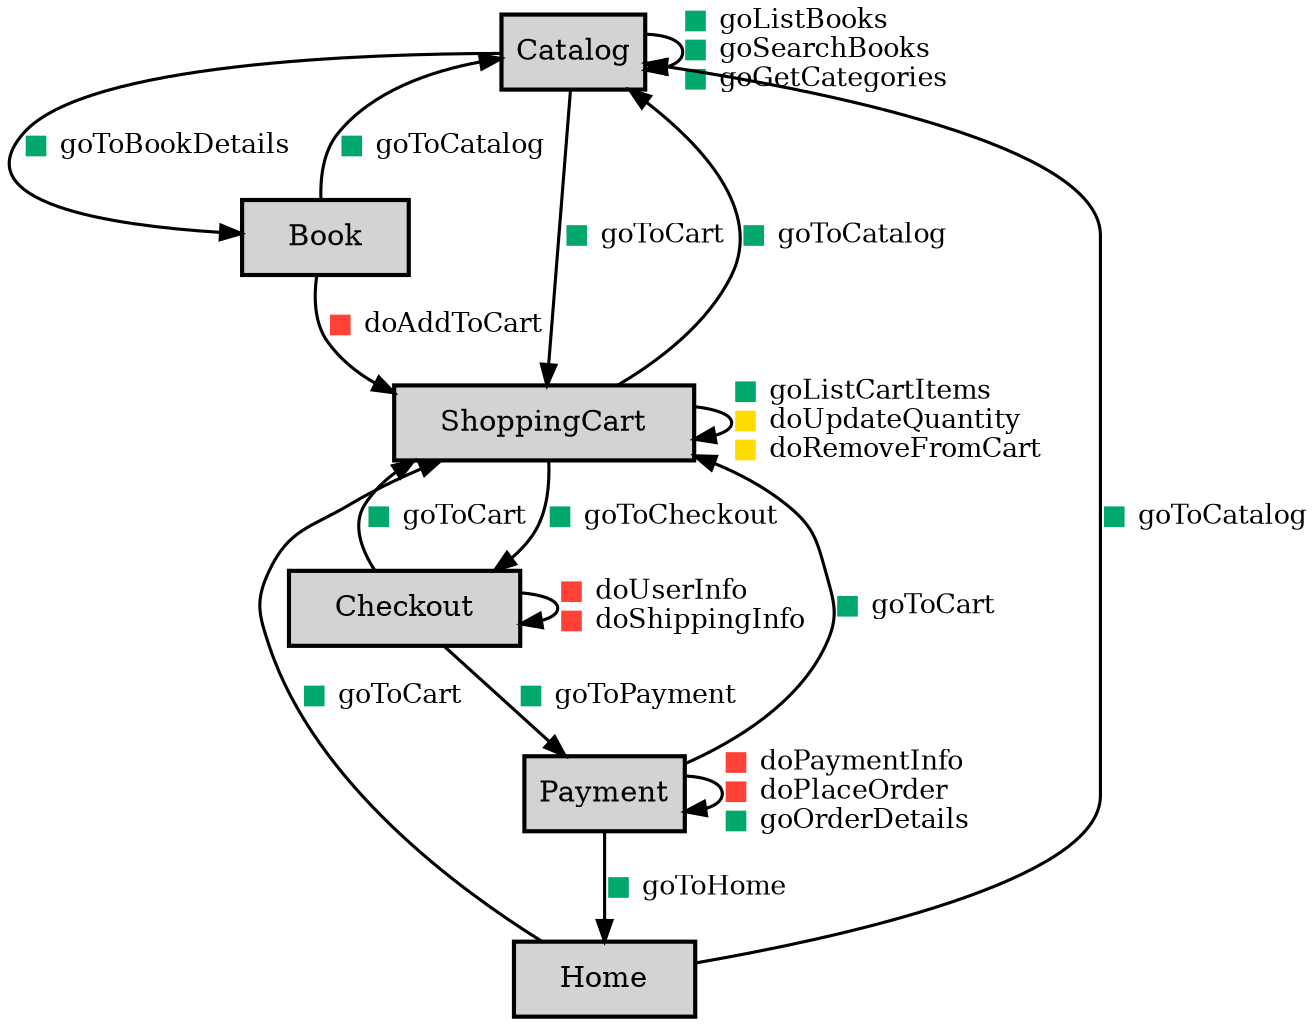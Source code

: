 digraph application_state_diagram {
  graph [
    labelloc="t";
    fontname="Helvetica"
  ];
  node [shape = box, style = "bold,filled" fillcolor="lightgray", margin="0.3,0.1"];

    Catalog [margin=0.1, label="Catalog", shape=box, URL="#Catalog" target="_parent"]
    Payment [margin=0.1, label="Payment", shape=box, URL="#Payment" target="_parent"]

    Home -> Catalog [label=<<table border="0" cellborder="0" cellspacing="0" cellpadding="0"><tr><td valign="middle" href="#goToCatalog" tooltip="Go to Catalog Screen (safe)"><font color="#00A86B">■</font> goToCatalog</td></tr></table>> URL="#goToCatalog" target="_parent" fontsize=13 class="goToCatalog" penwidth=1.5];
    Home -> ShoppingCart [label=<<table border="0" cellborder="0" cellspacing="0" cellpadding="0"><tr><td valign="middle" href="#goToCart" tooltip="Go to Cart Screen (safe)"><font color="#00A86B">■</font> goToCart</td></tr></table>> URL="#goToCart" target="_parent" fontsize=13 class="goToCart" penwidth=1.5];
    Catalog -> Catalog [label=<<table border="0" cellborder="0" cellspacing="0" cellpadding="0"><tr><td valign="middle" align="left" href="#goListBooks" tooltip="Get Book List (safe)"><font color="#00A86B">■</font> goListBooks</td></tr><tr><td valign="middle" align="left" href="#goSearchBooks" tooltip="Search Books (safe)"><font color="#00A86B">■</font> goSearchBooks</td></tr><tr><td valign="middle" align="left" href="#goGetCategories" tooltip="Get Category List (safe)"><font color="#00A86B">■</font> goGetCategories</td></tr></table>> URL="#goListBooks" target="_parent" fontsize=13 class="goListBooks" penwidth=1.5];
    Catalog -> Book [label=<<table border="0" cellborder="0" cellspacing="0" cellpadding="0"><tr><td valign="middle" href="#goToBookDetails" tooltip="Go to Book Details Screen (safe)"><font color="#00A86B">■</font> goToBookDetails</td></tr></table>> URL="#goToBookDetails" target="_parent" fontsize=13 class="goToBookDetails" penwidth=1.5];
    Catalog -> ShoppingCart [label=<<table border="0" cellborder="0" cellspacing="0" cellpadding="0"><tr><td valign="middle" href="#goToCart" tooltip="Go to Cart Screen (safe)"><font color="#00A86B">■</font> goToCart</td></tr></table>> URL="#goToCart" target="_parent" fontsize=13 class="goToCart" penwidth=1.5];
    Book -> ShoppingCart [label=<<table border="0" cellborder="0" cellspacing="0" cellpadding="0"><tr><td valign="middle" href="#doAddToCart" tooltip="Add to Cart (unsafe)"><font color="#FF4136">■</font> doAddToCart</td></tr></table>> URL="#doAddToCart" target="_parent" fontsize=13 class="doAddToCart" penwidth=1.5];
    Book -> Catalog [label=<<table border="0" cellborder="0" cellspacing="0" cellpadding="0"><tr><td valign="middle" href="#goToCatalog" tooltip="Go to Catalog Screen (safe)"><font color="#00A86B">■</font> goToCatalog</td></tr></table>> URL="#goToCatalog" target="_parent" fontsize=13 class="goToCatalog" penwidth=1.5];
    ShoppingCart -> ShoppingCart [label=<<table border="0" cellborder="0" cellspacing="0" cellpadding="0"><tr><td valign="middle" align="left" href="#goListCartItems" tooltip="Get Cart Items List (safe)"><font color="#00A86B">■</font> goListCartItems</td></tr><tr><td valign="middle" align="left" href="#doUpdateQuantity" tooltip="Update Cart Item Quantity (idempotent)"><font color="#FFDC00">■</font> doUpdateQuantity</td></tr><tr><td valign="middle" align="left" href="#doRemoveFromCart" tooltip="Remove Item from Cart (idempotent)"><font color="#FFDC00">■</font> doRemoveFromCart</td></tr></table>> URL="#goListCartItems" target="_parent" fontsize=13 class="goListCartItems" penwidth=1.5];
    ShoppingCart -> Checkout [label=<<table border="0" cellborder="0" cellspacing="0" cellpadding="0"><tr><td valign="middle" href="#goToCheckout" tooltip="Go to Checkout Screen (safe)"><font color="#00A86B">■</font> goToCheckout</td></tr></table>> URL="#goToCheckout" target="_parent" fontsize=13 class="goToCheckout" penwidth=1.5];
    ShoppingCart -> Catalog [label=<<table border="0" cellborder="0" cellspacing="0" cellpadding="0"><tr><td valign="middle" href="#goToCatalog" tooltip="Go to Catalog Screen (safe)"><font color="#00A86B">■</font> goToCatalog</td></tr></table>> URL="#goToCatalog" target="_parent" fontsize=13 class="goToCatalog" penwidth=1.5];
    Checkout -> Checkout [label=<<table border="0" cellborder="0" cellspacing="0" cellpadding="0"><tr><td valign="middle" align="left" href="#doUserInfo" tooltip="Input User Information (unsafe)"><font color="#FF4136">■</font> doUserInfo</td></tr><tr><td valign="middle" align="left" href="#doShippingInfo" tooltip="Input Shipping Information (unsafe)"><font color="#FF4136">■</font> doShippingInfo</td></tr></table>> URL="#doUserInfo" target="_parent" fontsize=13 class="doUserInfo" penwidth=1.5];
    Checkout -> Payment [label=<<table border="0" cellborder="0" cellspacing="0" cellpadding="0"><tr><td valign="middle" href="#goToPayment" tooltip="Go to Payment Screen (safe)"><font color="#00A86B">■</font> goToPayment</td></tr></table>> URL="#goToPayment" target="_parent" fontsize=13 class="goToPayment" penwidth=1.5];
    Checkout -> ShoppingCart [label=<<table border="0" cellborder="0" cellspacing="0" cellpadding="0"><tr><td valign="middle" href="#goToCart" tooltip="Go to Cart Screen (safe)"><font color="#00A86B">■</font> goToCart</td></tr></table>> URL="#goToCart" target="_parent" fontsize=13 class="goToCart" penwidth=1.5];
    Payment -> Payment [label=<<table border="0" cellborder="0" cellspacing="0" cellpadding="0"><tr><td valign="middle" align="left" href="#doPaymentInfo" tooltip="Input Payment Information (unsafe)"><font color="#FF4136">■</font> doPaymentInfo</td></tr><tr><td valign="middle" align="left" href="#doPlaceOrder" tooltip="Place Order (unsafe)"><font color="#FF4136">■</font> doPlaceOrder</td></tr><tr><td valign="middle" align="left" href="#goOrderDetails" tooltip="Display Order Details (safe)"><font color="#00A86B">■</font> goOrderDetails</td></tr></table>> URL="#doPaymentInfo" target="_parent" fontsize=13 class="doPaymentInfo" penwidth=1.5];
    Payment -> Home [label=<<table border="0" cellborder="0" cellspacing="0" cellpadding="0"><tr><td valign="middle" href="#goToHome" tooltip="Go to Home Screen (safe)"><font color="#00A86B">■</font> goToHome</td></tr></table>> URL="#goToHome" target="_parent" fontsize=13 class="goToHome" penwidth=1.5];
    Payment -> ShoppingCart [label=<<table border="0" cellborder="0" cellspacing="0" cellpadding="0"><tr><td valign="middle" href="#goToCart" tooltip="Go to Cart Screen (safe)"><font color="#00A86B">■</font> goToCart</td></tr></table>> URL="#goToCart" target="_parent" fontsize=13 class="goToCart" penwidth=1.5];

    Home [label="Home" URL="#Home" target="_parent"]
    Catalog [label="Catalog" URL="#Catalog" target="_parent"]
    ShoppingCart [label="ShoppingCart" URL="#ShoppingCart" target="_parent"]
    Book [label="Book" URL="#Book" target="_parent"]
    Checkout [label="Checkout" URL="#Checkout" target="_parent"]
    Payment [label="Payment" URL="#Payment" target="_parent"]

}
